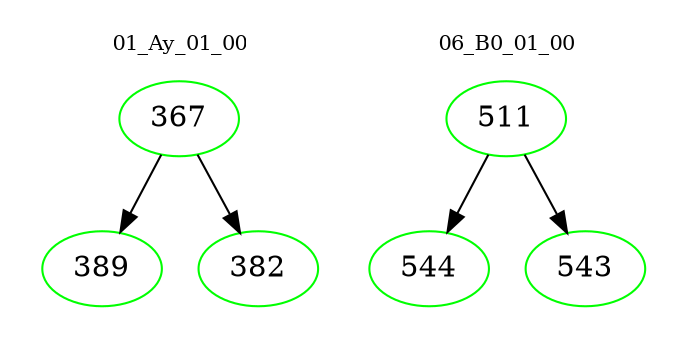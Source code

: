 digraph{
subgraph cluster_0 {
color = white
label = "01_Ay_01_00";
fontsize=10;
T0_367 [label="367", color="green"]
T0_367 -> T0_389 [color="black"]
T0_389 [label="389", color="green"]
T0_367 -> T0_382 [color="black"]
T0_382 [label="382", color="green"]
}
subgraph cluster_1 {
color = white
label = "06_B0_01_00";
fontsize=10;
T1_511 [label="511", color="green"]
T1_511 -> T1_544 [color="black"]
T1_544 [label="544", color="green"]
T1_511 -> T1_543 [color="black"]
T1_543 [label="543", color="green"]
}
}
